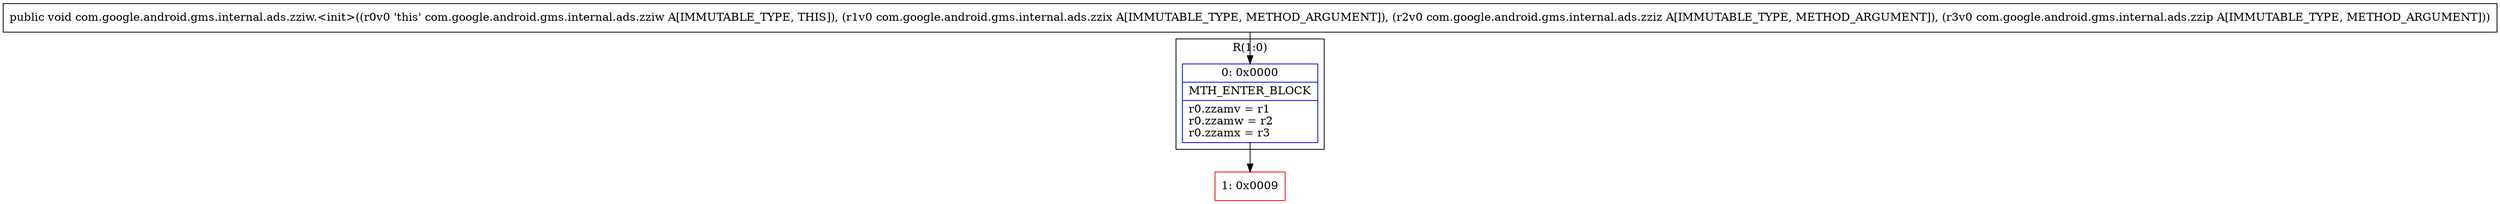 digraph "CFG forcom.google.android.gms.internal.ads.zziw.\<init\>(Lcom\/google\/android\/gms\/internal\/ads\/zzix;Lcom\/google\/android\/gms\/internal\/ads\/zziz;Lcom\/google\/android\/gms\/internal\/ads\/zzip;)V" {
subgraph cluster_Region_867845765 {
label = "R(1:0)";
node [shape=record,color=blue];
Node_0 [shape=record,label="{0\:\ 0x0000|MTH_ENTER_BLOCK\l|r0.zzamv = r1\lr0.zzamw = r2\lr0.zzamx = r3\l}"];
}
Node_1 [shape=record,color=red,label="{1\:\ 0x0009}"];
MethodNode[shape=record,label="{public void com.google.android.gms.internal.ads.zziw.\<init\>((r0v0 'this' com.google.android.gms.internal.ads.zziw A[IMMUTABLE_TYPE, THIS]), (r1v0 com.google.android.gms.internal.ads.zzix A[IMMUTABLE_TYPE, METHOD_ARGUMENT]), (r2v0 com.google.android.gms.internal.ads.zziz A[IMMUTABLE_TYPE, METHOD_ARGUMENT]), (r3v0 com.google.android.gms.internal.ads.zzip A[IMMUTABLE_TYPE, METHOD_ARGUMENT])) }"];
MethodNode -> Node_0;
Node_0 -> Node_1;
}

